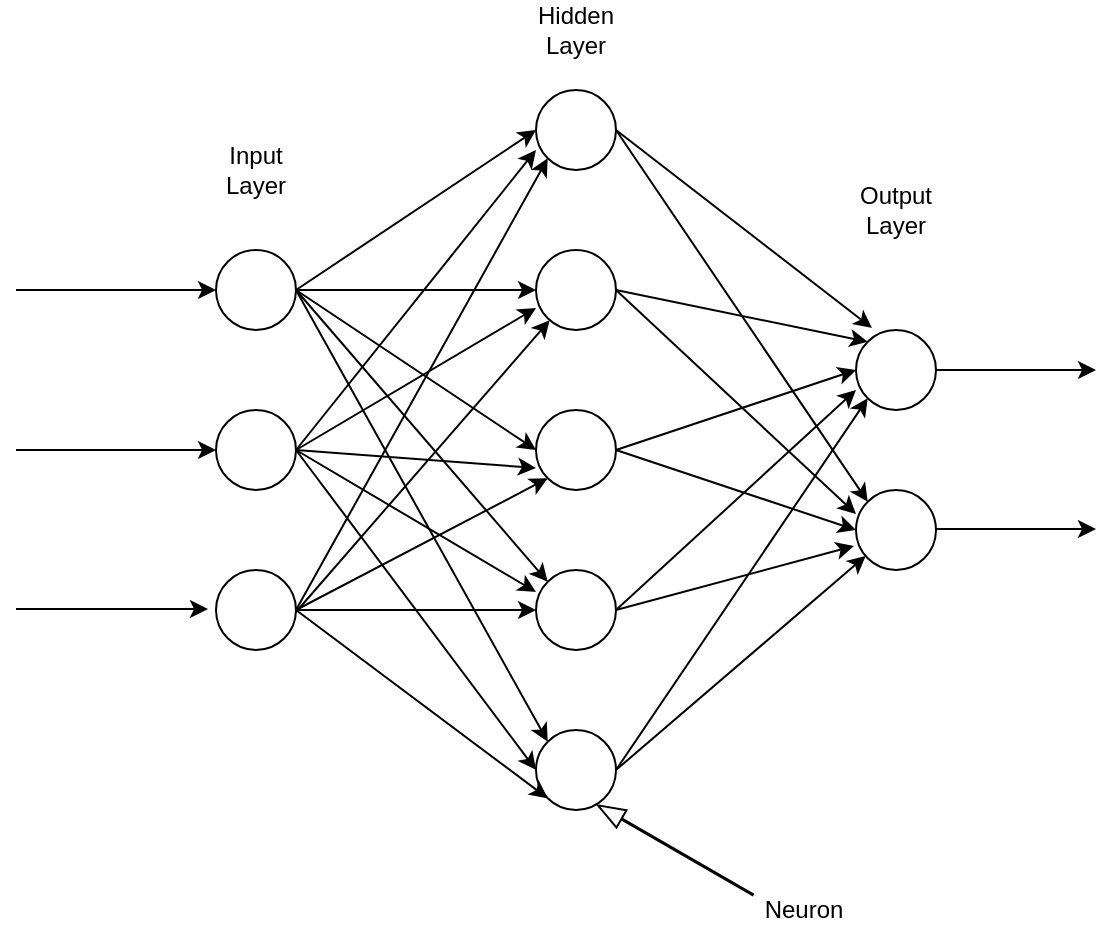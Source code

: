 <mxfile version="13.1.14" type="github">
  <diagram id="qdcS3BF98l0xTA7GyJky" name="Page-1">
    <mxGraphModel dx="946" dy="646" grid="1" gridSize="10" guides="1" tooltips="1" connect="1" arrows="1" fold="1" page="1" pageScale="1" pageWidth="850" pageHeight="1100" math="0" shadow="0">
      <root>
        <mxCell id="0" />
        <mxCell id="1" parent="0" />
        <mxCell id="3mxx4iCC5BWDWLMFXnou-20" style="edgeStyle=orthogonalEdgeStyle;rounded=0;orthogonalLoop=1;jettySize=auto;html=1;entryX=0;entryY=0.5;entryDx=0;entryDy=0;" parent="1" source="3mxx4iCC5BWDWLMFXnou-1" target="3mxx4iCC5BWDWLMFXnou-5" edge="1">
          <mxGeometry relative="1" as="geometry" />
        </mxCell>
        <mxCell id="3mxx4iCC5BWDWLMFXnou-1" value="" style="ellipse;whiteSpace=wrap;html=1;aspect=fixed;" parent="1" vertex="1">
          <mxGeometry x="240" y="160" width="40" height="40" as="geometry" />
        </mxCell>
        <mxCell id="3mxx4iCC5BWDWLMFXnou-2" value="" style="ellipse;whiteSpace=wrap;html=1;aspect=fixed;" parent="1" vertex="1">
          <mxGeometry x="240" y="320" width="40" height="40" as="geometry" />
        </mxCell>
        <mxCell id="3mxx4iCC5BWDWLMFXnou-3" value="" style="ellipse;whiteSpace=wrap;html=1;aspect=fixed;" parent="1" vertex="1">
          <mxGeometry x="240" y="240" width="40" height="40" as="geometry" />
        </mxCell>
        <mxCell id="3mxx4iCC5BWDWLMFXnou-5" value="" style="ellipse;whiteSpace=wrap;html=1;aspect=fixed;" parent="1" vertex="1">
          <mxGeometry x="400" y="160" width="40" height="40" as="geometry" />
        </mxCell>
        <mxCell id="3mxx4iCC5BWDWLMFXnou-6" value="" style="ellipse;whiteSpace=wrap;html=1;aspect=fixed;" parent="1" vertex="1">
          <mxGeometry x="400" y="320" width="40" height="40" as="geometry" />
        </mxCell>
        <mxCell id="3mxx4iCC5BWDWLMFXnou-7" value="" style="ellipse;whiteSpace=wrap;html=1;aspect=fixed;" parent="1" vertex="1">
          <mxGeometry x="400" y="240" width="40" height="40" as="geometry" />
        </mxCell>
        <mxCell id="3mxx4iCC5BWDWLMFXnou-8" value="" style="ellipse;whiteSpace=wrap;html=1;aspect=fixed;" parent="1" vertex="1">
          <mxGeometry x="400" y="400" width="40" height="40" as="geometry" />
        </mxCell>
        <mxCell id="3mxx4iCC5BWDWLMFXnou-9" value="" style="ellipse;whiteSpace=wrap;html=1;aspect=fixed;" parent="1" vertex="1">
          <mxGeometry x="400" y="80" width="40" height="40" as="geometry" />
        </mxCell>
        <mxCell id="3mxx4iCC5BWDWLMFXnou-10" value="" style="ellipse;whiteSpace=wrap;html=1;aspect=fixed;" parent="1" vertex="1">
          <mxGeometry x="560" y="200" width="40" height="40" as="geometry" />
        </mxCell>
        <mxCell id="3mxx4iCC5BWDWLMFXnou-12" value="" style="ellipse;whiteSpace=wrap;html=1;aspect=fixed;" parent="1" vertex="1">
          <mxGeometry x="560" y="280" width="40" height="40" as="geometry" />
        </mxCell>
        <mxCell id="3mxx4iCC5BWDWLMFXnou-15" value="" style="endArrow=classic;html=1;entryX=0;entryY=0.5;entryDx=0;entryDy=0;exitX=1;exitY=0.5;exitDx=0;exitDy=0;" parent="1" source="3mxx4iCC5BWDWLMFXnou-1" target="3mxx4iCC5BWDWLMFXnou-9" edge="1">
          <mxGeometry width="50" height="50" relative="1" as="geometry">
            <mxPoint x="280" y="170" as="sourcePoint" />
            <mxPoint x="330" y="120" as="targetPoint" />
          </mxGeometry>
        </mxCell>
        <mxCell id="3mxx4iCC5BWDWLMFXnou-16" value="" style="endArrow=classic;html=1;" parent="1" edge="1">
          <mxGeometry width="50" height="50" relative="1" as="geometry">
            <mxPoint x="280" y="260" as="sourcePoint" />
            <mxPoint x="400" y="110" as="targetPoint" />
          </mxGeometry>
        </mxCell>
        <mxCell id="3mxx4iCC5BWDWLMFXnou-17" value="" style="endArrow=classic;html=1;entryX=0;entryY=1;entryDx=0;entryDy=0;" parent="1" target="3mxx4iCC5BWDWLMFXnou-9" edge="1">
          <mxGeometry width="50" height="50" relative="1" as="geometry">
            <mxPoint x="280" y="340" as="sourcePoint" />
            <mxPoint x="330" y="290" as="targetPoint" />
          </mxGeometry>
        </mxCell>
        <mxCell id="3mxx4iCC5BWDWLMFXnou-22" value="" style="endArrow=classic;html=1;" parent="1" edge="1">
          <mxGeometry width="50" height="50" relative="1" as="geometry">
            <mxPoint x="280" y="260" as="sourcePoint" />
            <mxPoint x="400" y="189" as="targetPoint" />
          </mxGeometry>
        </mxCell>
        <mxCell id="3mxx4iCC5BWDWLMFXnou-23" value="" style="endArrow=classic;html=1;" parent="1" target="3mxx4iCC5BWDWLMFXnou-5" edge="1">
          <mxGeometry width="50" height="50" relative="1" as="geometry">
            <mxPoint x="280" y="341" as="sourcePoint" />
            <mxPoint x="398" y="260" as="targetPoint" />
          </mxGeometry>
        </mxCell>
        <mxCell id="3mxx4iCC5BWDWLMFXnou-25" value="" style="endArrow=classic;html=1;entryX=0;entryY=1;entryDx=0;entryDy=0;" parent="1" target="3mxx4iCC5BWDWLMFXnou-7" edge="1">
          <mxGeometry width="50" height="50" relative="1" as="geometry">
            <mxPoint x="280" y="340" as="sourcePoint" />
            <mxPoint x="406.876" y="200.002" as="targetPoint" />
          </mxGeometry>
        </mxCell>
        <mxCell id="3mxx4iCC5BWDWLMFXnou-27" value="" style="endArrow=classic;html=1;" parent="1" edge="1">
          <mxGeometry width="50" height="50" relative="1" as="geometry">
            <mxPoint x="280" y="260" as="sourcePoint" />
            <mxPoint x="400" y="269" as="targetPoint" />
          </mxGeometry>
        </mxCell>
        <mxCell id="3mxx4iCC5BWDWLMFXnou-28" value="" style="endArrow=classic;html=1;entryX=0;entryY=0.5;entryDx=0;entryDy=0;" parent="1" target="3mxx4iCC5BWDWLMFXnou-6" edge="1">
          <mxGeometry width="50" height="50" relative="1" as="geometry">
            <mxPoint x="280" y="340" as="sourcePoint" />
            <mxPoint x="415.858" y="284.142" as="targetPoint" />
          </mxGeometry>
        </mxCell>
        <mxCell id="3mxx4iCC5BWDWLMFXnou-29" value="" style="endArrow=classic;html=1;entryX=0;entryY=0.5;entryDx=0;entryDy=0;exitX=1;exitY=0.5;exitDx=0;exitDy=0;" parent="1" source="3mxx4iCC5BWDWLMFXnou-1" target="3mxx4iCC5BWDWLMFXnou-7" edge="1">
          <mxGeometry width="50" height="50" relative="1" as="geometry">
            <mxPoint x="300" y="360" as="sourcePoint" />
            <mxPoint x="425.858" y="294.142" as="targetPoint" />
          </mxGeometry>
        </mxCell>
        <mxCell id="3mxx4iCC5BWDWLMFXnou-30" value="" style="endArrow=classic;html=1;entryX=0;entryY=1;entryDx=0;entryDy=0;" parent="1" target="3mxx4iCC5BWDWLMFXnou-8" edge="1">
          <mxGeometry width="50" height="50" relative="1" as="geometry">
            <mxPoint x="280" y="340" as="sourcePoint" />
            <mxPoint x="435.858" y="304.142" as="targetPoint" />
          </mxGeometry>
        </mxCell>
        <mxCell id="3mxx4iCC5BWDWLMFXnou-31" value="" style="endArrow=classic;html=1;entryX=0;entryY=0.275;entryDx=0;entryDy=0;entryPerimeter=0;" parent="1" target="3mxx4iCC5BWDWLMFXnou-6" edge="1">
          <mxGeometry width="50" height="50" relative="1" as="geometry">
            <mxPoint x="280" y="260" as="sourcePoint" />
            <mxPoint x="445.858" y="314.142" as="targetPoint" />
          </mxGeometry>
        </mxCell>
        <mxCell id="3mxx4iCC5BWDWLMFXnou-32" value="" style="endArrow=classic;html=1;entryX=0;entryY=0;entryDx=0;entryDy=0;exitX=1;exitY=0.5;exitDx=0;exitDy=0;" parent="1" source="3mxx4iCC5BWDWLMFXnou-1" target="3mxx4iCC5BWDWLMFXnou-6" edge="1">
          <mxGeometry width="50" height="50" relative="1" as="geometry">
            <mxPoint x="330" y="390" as="sourcePoint" />
            <mxPoint x="455.858" y="324.142" as="targetPoint" />
          </mxGeometry>
        </mxCell>
        <mxCell id="3mxx4iCC5BWDWLMFXnou-33" value="" style="endArrow=classic;html=1;entryX=0;entryY=0.5;entryDx=0;entryDy=0;" parent="1" target="3mxx4iCC5BWDWLMFXnou-8" edge="1">
          <mxGeometry width="50" height="50" relative="1" as="geometry">
            <mxPoint x="280" y="260" as="sourcePoint" />
            <mxPoint x="465.858" y="334.142" as="targetPoint" />
          </mxGeometry>
        </mxCell>
        <mxCell id="3mxx4iCC5BWDWLMFXnou-34" value="" style="endArrow=classic;html=1;entryX=0;entryY=0;entryDx=0;entryDy=0;" parent="1" target="3mxx4iCC5BWDWLMFXnou-8" edge="1">
          <mxGeometry width="50" height="50" relative="1" as="geometry">
            <mxPoint x="280" y="180" as="sourcePoint" />
            <mxPoint x="475.858" y="344.142" as="targetPoint" />
          </mxGeometry>
        </mxCell>
        <mxCell id="3mxx4iCC5BWDWLMFXnou-35" value="" style="endArrow=classic;html=1;exitX=1;exitY=0.5;exitDx=0;exitDy=0;entryX=0.2;entryY=-0.025;entryDx=0;entryDy=0;entryPerimeter=0;" parent="1" source="3mxx4iCC5BWDWLMFXnou-9" target="3mxx4iCC5BWDWLMFXnou-10" edge="1">
          <mxGeometry width="50" height="50" relative="1" as="geometry">
            <mxPoint x="450" y="110" as="sourcePoint" />
            <mxPoint x="559" y="210" as="targetPoint" />
          </mxGeometry>
        </mxCell>
        <mxCell id="3mxx4iCC5BWDWLMFXnou-36" value="" style="endArrow=classic;html=1;entryX=0;entryY=0.3;entryDx=0;entryDy=0;exitX=1;exitY=0.5;exitDx=0;exitDy=0;entryPerimeter=0;" parent="1" source="3mxx4iCC5BWDWLMFXnou-5" target="3mxx4iCC5BWDWLMFXnou-12" edge="1">
          <mxGeometry width="50" height="50" relative="1" as="geometry">
            <mxPoint x="440" y="190" as="sourcePoint" />
            <mxPoint x="565.858" y="295.858" as="targetPoint" />
          </mxGeometry>
        </mxCell>
        <mxCell id="3mxx4iCC5BWDWLMFXnou-38" value="" style="endArrow=classic;html=1;" parent="1" edge="1">
          <mxGeometry width="50" height="50" relative="1" as="geometry">
            <mxPoint x="440" y="340" as="sourcePoint" />
            <mxPoint x="560" y="230" as="targetPoint" />
          </mxGeometry>
        </mxCell>
        <mxCell id="3mxx4iCC5BWDWLMFXnou-39" value="" style="endArrow=classic;html=1;entryX=0;entryY=0;entryDx=0;entryDy=0;" parent="1" target="3mxx4iCC5BWDWLMFXnou-10" edge="1">
          <mxGeometry width="50" height="50" relative="1" as="geometry">
            <mxPoint x="440" y="180" as="sourcePoint" />
            <mxPoint x="560" y="220" as="targetPoint" />
          </mxGeometry>
        </mxCell>
        <mxCell id="3mxx4iCC5BWDWLMFXnou-40" value="" style="endArrow=classic;html=1;" parent="1" target="3mxx4iCC5BWDWLMFXnou-12" edge="1">
          <mxGeometry width="50" height="50" relative="1" as="geometry">
            <mxPoint x="440" y="420" as="sourcePoint" />
            <mxPoint x="570" y="350" as="targetPoint" />
          </mxGeometry>
        </mxCell>
        <mxCell id="3mxx4iCC5BWDWLMFXnou-41" value="" style="endArrow=classic;html=1;entryX=-0.025;entryY=0.7;entryDx=0;entryDy=0;exitX=1;exitY=0.5;exitDx=0;exitDy=0;entryPerimeter=0;" parent="1" source="3mxx4iCC5BWDWLMFXnou-6" target="3mxx4iCC5BWDWLMFXnou-12" edge="1">
          <mxGeometry width="50" height="50" relative="1" as="geometry">
            <mxPoint x="440" y="334.14" as="sourcePoint" />
            <mxPoint x="565.858" y="439.998" as="targetPoint" />
          </mxGeometry>
        </mxCell>
        <mxCell id="3mxx4iCC5BWDWLMFXnou-42" value="" style="endArrow=classic;html=1;entryX=0;entryY=0;entryDx=0;entryDy=0;exitX=1;exitY=0.5;exitDx=0;exitDy=0;" parent="1" source="3mxx4iCC5BWDWLMFXnou-9" target="3mxx4iCC5BWDWLMFXnou-12" edge="1">
          <mxGeometry width="50" height="50" relative="1" as="geometry">
            <mxPoint x="450" y="134.14" as="sourcePoint" />
            <mxPoint x="575.858" y="239.998" as="targetPoint" />
          </mxGeometry>
        </mxCell>
        <mxCell id="3mxx4iCC5BWDWLMFXnou-43" value="" style="endArrow=classic;html=1;entryX=0;entryY=0.5;entryDx=0;entryDy=0;exitX=1;exitY=0.5;exitDx=0;exitDy=0;" parent="1" source="3mxx4iCC5BWDWLMFXnou-7" target="3mxx4iCC5BWDWLMFXnou-12" edge="1">
          <mxGeometry width="50" height="50" relative="1" as="geometry">
            <mxPoint x="440" y="254.14" as="sourcePoint" />
            <mxPoint x="565.858" y="359.998" as="targetPoint" />
          </mxGeometry>
        </mxCell>
        <mxCell id="3mxx4iCC5BWDWLMFXnou-44" value="" style="endArrow=classic;html=1;entryX=0;entryY=1;entryDx=0;entryDy=0;" parent="1" target="3mxx4iCC5BWDWLMFXnou-10" edge="1">
          <mxGeometry width="50" height="50" relative="1" as="geometry">
            <mxPoint x="440" y="420" as="sourcePoint" />
            <mxPoint x="574.815" y="323.016" as="targetPoint" />
          </mxGeometry>
        </mxCell>
        <mxCell id="3mxx4iCC5BWDWLMFXnou-45" value="" style="endArrow=classic;html=1;" parent="1" edge="1">
          <mxGeometry width="50" height="50" relative="1" as="geometry">
            <mxPoint x="440" y="260" as="sourcePoint" />
            <mxPoint x="560" y="220" as="targetPoint" />
          </mxGeometry>
        </mxCell>
        <mxCell id="3mxx4iCC5BWDWLMFXnou-48" value="" style="endArrow=classic;html=1;entryX=0;entryY=0.5;entryDx=0;entryDy=0;" parent="1" target="3mxx4iCC5BWDWLMFXnou-1" edge="1">
          <mxGeometry width="50" height="50" relative="1" as="geometry">
            <mxPoint x="140" y="180" as="sourcePoint" />
            <mxPoint x="170" y="180" as="targetPoint" />
          </mxGeometry>
        </mxCell>
        <mxCell id="3mxx4iCC5BWDWLMFXnou-49" value="" style="endArrow=classic;html=1;entryX=0;entryY=0.5;entryDx=0;entryDy=0;" parent="1" target="3mxx4iCC5BWDWLMFXnou-3" edge="1">
          <mxGeometry width="50" height="50" relative="1" as="geometry">
            <mxPoint x="140" y="260" as="sourcePoint" />
            <mxPoint x="170" y="220" as="targetPoint" />
            <Array as="points" />
          </mxGeometry>
        </mxCell>
        <mxCell id="3mxx4iCC5BWDWLMFXnou-50" value="" style="endArrow=classic;html=1;" parent="1" edge="1">
          <mxGeometry width="50" height="50" relative="1" as="geometry">
            <mxPoint x="140" y="339.5" as="sourcePoint" />
            <mxPoint x="236" y="339.5" as="targetPoint" />
          </mxGeometry>
        </mxCell>
        <mxCell id="3mxx4iCC5BWDWLMFXnou-51" value="" style="endArrow=classic;html=1;exitX=1;exitY=0.5;exitDx=0;exitDy=0;" parent="1" source="3mxx4iCC5BWDWLMFXnou-10" edge="1">
          <mxGeometry width="50" height="50" relative="1" as="geometry">
            <mxPoint x="610" y="220" as="sourcePoint" />
            <mxPoint x="680" y="220" as="targetPoint" />
          </mxGeometry>
        </mxCell>
        <mxCell id="3mxx4iCC5BWDWLMFXnou-52" value="" style="endArrow=classic;html=1;exitX=1;exitY=0.5;exitDx=0;exitDy=0;" parent="1" edge="1">
          <mxGeometry width="50" height="50" relative="1" as="geometry">
            <mxPoint x="600" y="299.5" as="sourcePoint" />
            <mxPoint x="680" y="299.5" as="targetPoint" />
          </mxGeometry>
        </mxCell>
        <mxCell id="3mxx4iCC5BWDWLMFXnou-53" value="Input&lt;br&gt;Layer" style="text;html=1;strokeColor=none;fillColor=none;align=center;verticalAlign=middle;whiteSpace=wrap;rounded=0;" parent="1" vertex="1">
          <mxGeometry x="240" y="110" width="40" height="20" as="geometry" />
        </mxCell>
        <mxCell id="3mxx4iCC5BWDWLMFXnou-54" value="Hidden Layer" style="text;html=1;strokeColor=none;fillColor=none;align=center;verticalAlign=middle;whiteSpace=wrap;rounded=0;" parent="1" vertex="1">
          <mxGeometry x="400" y="40" width="40" height="20" as="geometry" />
        </mxCell>
        <mxCell id="3mxx4iCC5BWDWLMFXnou-55" value="Output Layer" style="text;html=1;strokeColor=none;fillColor=none;align=center;verticalAlign=middle;whiteSpace=wrap;rounded=0;" parent="1" vertex="1">
          <mxGeometry x="560" y="130" width="40" height="20" as="geometry" />
        </mxCell>
        <mxCell id="3mxx4iCC5BWDWLMFXnou-58" value="Neuron" style="text;html=1;strokeColor=none;fillColor=none;align=center;verticalAlign=middle;whiteSpace=wrap;rounded=0;" parent="1" vertex="1">
          <mxGeometry x="514.33" y="480" width="40" height="20" as="geometry" />
        </mxCell>
        <mxCell id="PN2GyKS0bqgNVx3NtS7D-1" value="" style="html=1;shadow=0;dashed=0;align=center;verticalAlign=middle;shape=mxgraph.arrows2.arrow;dy=0.95;dx=13.58;notch=0;rotation=-150;" vertex="1" parent="1">
          <mxGeometry x="425" y="455" width="89.33" height="10" as="geometry" />
        </mxCell>
      </root>
    </mxGraphModel>
  </diagram>
</mxfile>

